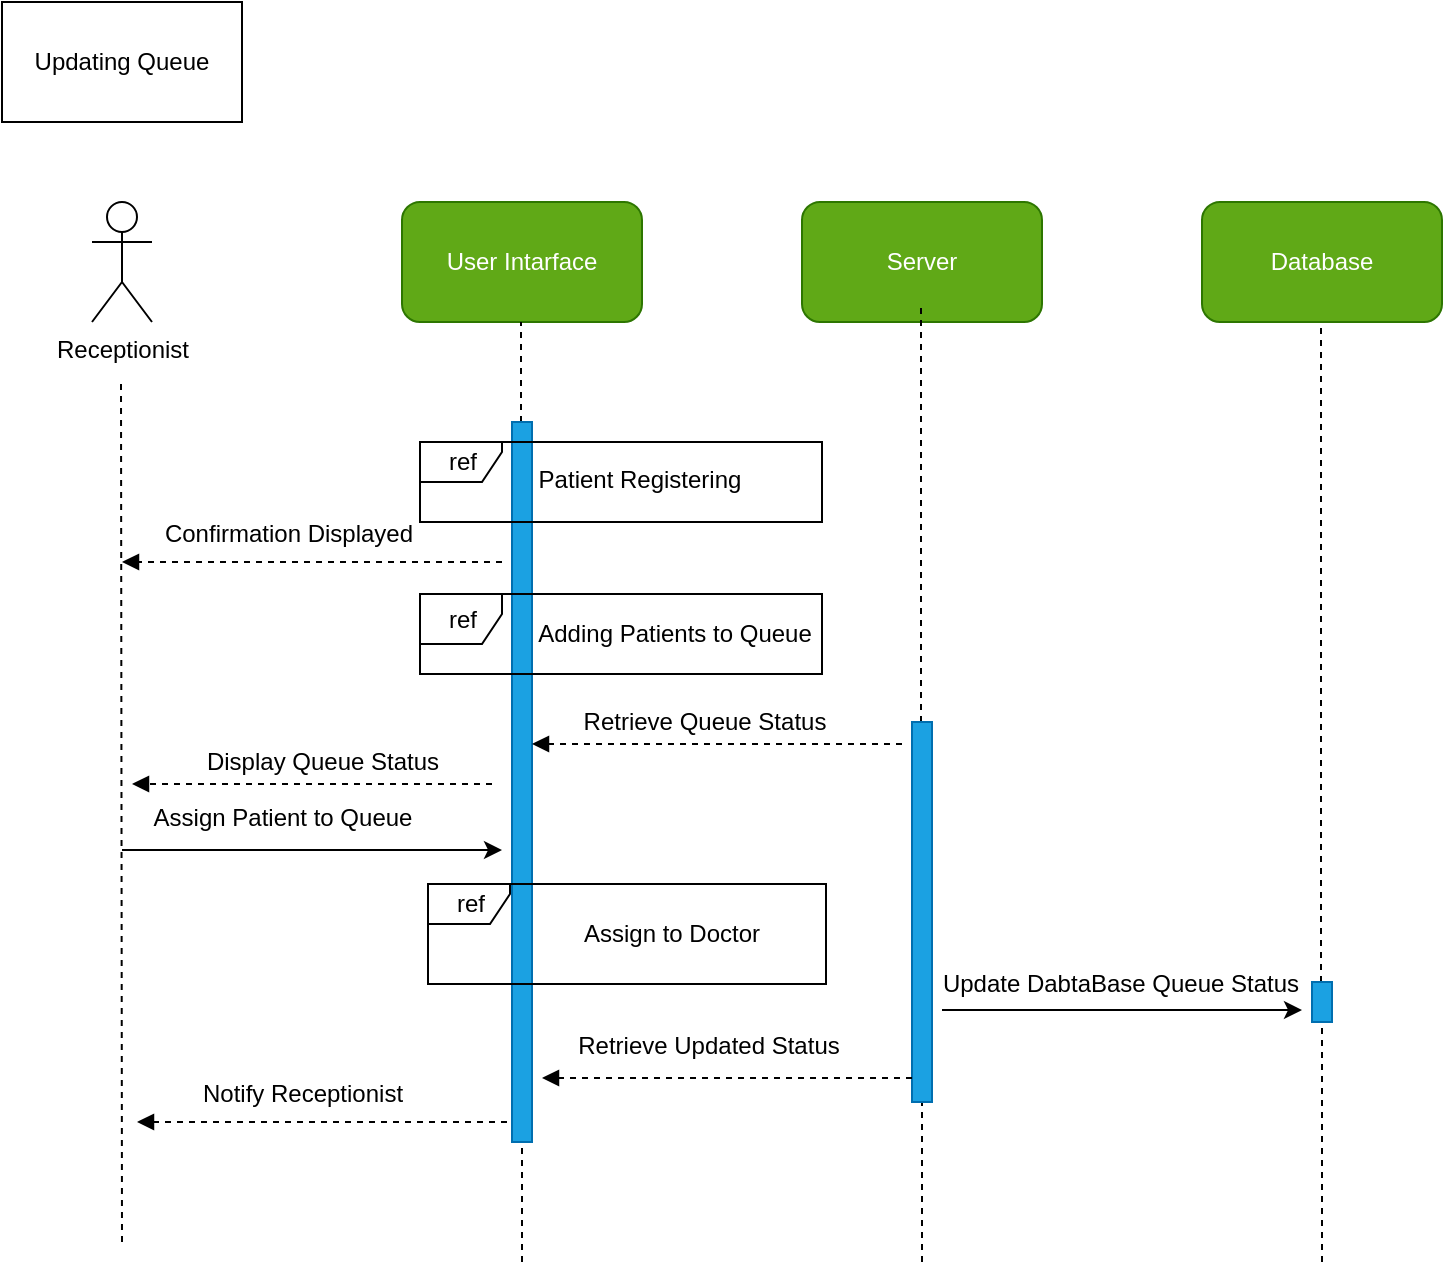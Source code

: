 <mxfile>
    <diagram id="bcsJxUHKy1LPDnOdBsES" name="Page-1">
        <mxGraphModel dx="867" dy="662" grid="1" gridSize="10" guides="1" tooltips="1" connect="1" arrows="1" fold="1" page="1" pageScale="1" pageWidth="850" pageHeight="1100" math="0" shadow="0">
            <root>
                <mxCell id="0"/>
                <mxCell id="1" parent="0"/>
                <mxCell id="2" value="" style="rounded=0;whiteSpace=wrap;html=1;" parent="1" vertex="1">
                    <mxGeometry x="30" y="20" width="120" height="60" as="geometry"/>
                </mxCell>
                <mxCell id="3" value="Updating Queue" style="text;html=1;strokeColor=none;fillColor=none;align=center;verticalAlign=middle;whiteSpace=wrap;rounded=0;" parent="1" vertex="1">
                    <mxGeometry x="40" y="35" width="100" height="30" as="geometry"/>
                </mxCell>
                <mxCell id="5" value="User Intarface" style="rounded=1;whiteSpace=wrap;html=1;fillColor=#60a917;fontColor=#ffffff;strokeColor=#2D7600;" parent="1" vertex="1">
                    <mxGeometry x="230" y="120" width="120" height="60" as="geometry"/>
                </mxCell>
                <mxCell id="6" value="Server" style="rounded=1;whiteSpace=wrap;html=1;fillColor=#60a917;fontColor=#ffffff;strokeColor=#2D7600;" parent="1" vertex="1">
                    <mxGeometry x="430" y="120" width="120" height="60" as="geometry"/>
                </mxCell>
                <mxCell id="7" value="Database" style="rounded=1;whiteSpace=wrap;html=1;fillColor=#60a917;fontColor=#ffffff;strokeColor=#2D7600;" parent="1" vertex="1">
                    <mxGeometry x="630" y="120" width="120" height="60" as="geometry"/>
                </mxCell>
                <mxCell id="8" value="Receptionist" style="shape=umlActor;verticalLabelPosition=bottom;verticalAlign=top;html=1;outlineConnect=0;" parent="1" vertex="1">
                    <mxGeometry x="75" y="120" width="30" height="60" as="geometry"/>
                </mxCell>
                <mxCell id="9" value="" style="endArrow=none;dashed=1;html=1;" parent="1" edge="1">
                    <mxGeometry width="50" height="50" relative="1" as="geometry">
                        <mxPoint x="90" y="640" as="sourcePoint"/>
                        <mxPoint x="89.5" y="210" as="targetPoint"/>
                    </mxGeometry>
                </mxCell>
                <mxCell id="10" value="" style="endArrow=none;dashed=1;html=1;startArrow=none;" parent="1" source="13" edge="1">
                    <mxGeometry width="50" height="50" relative="1" as="geometry">
                        <mxPoint x="290" y="660" as="sourcePoint"/>
                        <mxPoint x="289.5" y="180" as="targetPoint"/>
                    </mxGeometry>
                </mxCell>
                <mxCell id="11" value="" style="endArrow=none;dashed=1;html=1;startArrow=none;" parent="1" source="15" edge="1">
                    <mxGeometry width="50" height="50" relative="1" as="geometry">
                        <mxPoint x="490" y="650" as="sourcePoint"/>
                        <mxPoint x="489.5" y="170" as="targetPoint"/>
                    </mxGeometry>
                </mxCell>
                <mxCell id="12" value="" style="endArrow=none;dashed=1;html=1;startArrow=none;" parent="1" source="17" edge="1">
                    <mxGeometry width="50" height="50" relative="1" as="geometry">
                        <mxPoint x="690" y="660" as="sourcePoint"/>
                        <mxPoint x="689.5" y="180" as="targetPoint"/>
                    </mxGeometry>
                </mxCell>
                <mxCell id="14" value="" style="endArrow=none;dashed=1;html=1;" parent="1" target="13" edge="1">
                    <mxGeometry width="50" height="50" relative="1" as="geometry">
                        <mxPoint x="290" y="650" as="sourcePoint"/>
                        <mxPoint x="289.5" y="180" as="targetPoint"/>
                    </mxGeometry>
                </mxCell>
                <mxCell id="13" value="" style="html=1;points=[];perimeter=orthogonalPerimeter;fillColor=#1ba1e2;fontColor=#ffffff;strokeColor=#006EAF;" parent="1" vertex="1">
                    <mxGeometry x="285" y="230" width="10" height="360" as="geometry"/>
                </mxCell>
                <mxCell id="16" value="" style="endArrow=none;dashed=1;html=1;" parent="1" target="15" edge="1">
                    <mxGeometry width="50" height="50" relative="1" as="geometry">
                        <mxPoint x="490" y="650" as="sourcePoint"/>
                        <mxPoint x="489.5" y="170" as="targetPoint"/>
                    </mxGeometry>
                </mxCell>
                <mxCell id="15" value="" style="html=1;points=[];perimeter=orthogonalPerimeter;fillColor=#1ba1e2;fontColor=#ffffff;strokeColor=#006EAF;" parent="1" vertex="1">
                    <mxGeometry x="485" y="380" width="10" height="190" as="geometry"/>
                </mxCell>
                <mxCell id="18" value="" style="endArrow=none;dashed=1;html=1;" parent="1" target="17" edge="1">
                    <mxGeometry width="50" height="50" relative="1" as="geometry">
                        <mxPoint x="690" y="650" as="sourcePoint"/>
                        <mxPoint x="689.5" y="180" as="targetPoint"/>
                    </mxGeometry>
                </mxCell>
                <mxCell id="17" value="" style="html=1;points=[];perimeter=orthogonalPerimeter;fillColor=#1ba1e2;fontColor=#ffffff;strokeColor=#006EAF;" parent="1" vertex="1">
                    <mxGeometry x="685" y="510" width="10" height="20" as="geometry"/>
                </mxCell>
                <mxCell id="19" value="ref" style="shape=umlFrame;tabPosition=left;html=1;boundedLbl=1;labelInHeader=1;width=41;height=20;" parent="1" vertex="1">
                    <mxGeometry x="239" y="240" width="201" height="40" as="geometry"/>
                </mxCell>
                <mxCell id="20" value="Patient Registering" style="text;align=center;" parent="19" vertex="1">
                    <mxGeometry width="100" height="20" relative="1" as="geometry">
                        <mxPoint x="60" y="5" as="offset"/>
                    </mxGeometry>
                </mxCell>
                <mxCell id="21" value="" style="html=1;verticalAlign=bottom;labelBackgroundColor=none;endArrow=block;endFill=1;dashed=1;" parent="1" edge="1">
                    <mxGeometry width="160" relative="1" as="geometry">
                        <mxPoint x="280" y="300" as="sourcePoint"/>
                        <mxPoint x="90" y="300" as="targetPoint"/>
                    </mxGeometry>
                </mxCell>
                <mxCell id="22" value="Confirmation Displayed" style="text;html=1;align=center;verticalAlign=middle;resizable=0;points=[];autosize=1;strokeColor=none;fillColor=none;" parent="1" vertex="1">
                    <mxGeometry x="98" y="271" width="150" height="30" as="geometry"/>
                </mxCell>
                <mxCell id="24" value="Adding Patients to Queue" style="text;html=1;align=center;verticalAlign=middle;resizable=0;points=[];autosize=1;strokeColor=none;fillColor=none;" parent="1" vertex="1">
                    <mxGeometry x="286" y="321" width="160" height="30" as="geometry"/>
                </mxCell>
                <mxCell id="33" value="" style="html=1;verticalAlign=bottom;labelBackgroundColor=none;endArrow=block;endFill=1;dashed=1;" parent="1" edge="1">
                    <mxGeometry width="160" relative="1" as="geometry">
                        <mxPoint x="480" y="391" as="sourcePoint"/>
                        <mxPoint x="295" y="391" as="targetPoint"/>
                    </mxGeometry>
                </mxCell>
                <mxCell id="34" value="Retrieve Queue Status" style="text;html=1;align=center;verticalAlign=middle;resizable=0;points=[];autosize=1;strokeColor=none;fillColor=none;" parent="1" vertex="1">
                    <mxGeometry x="311" y="365" width="140" height="30" as="geometry"/>
                </mxCell>
                <mxCell id="35" value="" style="html=1;verticalAlign=bottom;labelBackgroundColor=none;endArrow=block;endFill=1;dashed=1;" parent="1" edge="1">
                    <mxGeometry width="160" relative="1" as="geometry">
                        <mxPoint x="275" y="411" as="sourcePoint"/>
                        <mxPoint x="95" y="411" as="targetPoint"/>
                    </mxGeometry>
                </mxCell>
                <mxCell id="36" value="Display Queue Status" style="text;html=1;align=center;verticalAlign=middle;resizable=0;points=[];autosize=1;strokeColor=none;fillColor=none;" parent="1" vertex="1">
                    <mxGeometry x="120" y="385" width="140" height="30" as="geometry"/>
                </mxCell>
                <mxCell id="37" value="ref" style="shape=umlFrame;tabPosition=left;html=1;boundedLbl=1;labelInHeader=1;width=41;height=25;" parent="1" vertex="1">
                    <mxGeometry x="239" y="316" width="201" height="40" as="geometry"/>
                </mxCell>
                <mxCell id="38" value="ref" style="shape=umlFrame;tabPosition=left;html=1;boundedLbl=1;labelInHeader=1;width=41;height=20;" parent="1" vertex="1">
                    <mxGeometry x="243" y="461" width="199" height="50" as="geometry"/>
                </mxCell>
                <mxCell id="40" value="Assign to Doctor" style="text;html=1;strokeColor=none;fillColor=none;align=center;verticalAlign=middle;whiteSpace=wrap;rounded=0;" parent="38" vertex="1">
                    <mxGeometry x="59.5" y="10" width="123.5" height="30" as="geometry"/>
                </mxCell>
                <mxCell id="41" value="" style="endArrow=classic;html=1;" parent="1" edge="1">
                    <mxGeometry width="50" height="50" relative="1" as="geometry">
                        <mxPoint x="500" y="524" as="sourcePoint"/>
                        <mxPoint x="680" y="524" as="targetPoint"/>
                    </mxGeometry>
                </mxCell>
                <mxCell id="42" value="" style="html=1;verticalAlign=bottom;labelBackgroundColor=none;endArrow=block;endFill=1;dashed=1;" parent="1" edge="1">
                    <mxGeometry width="160" relative="1" as="geometry">
                        <mxPoint x="485" y="558" as="sourcePoint"/>
                        <mxPoint x="300" y="558" as="targetPoint"/>
                    </mxGeometry>
                </mxCell>
                <mxCell id="43" value="Update DabtaBase Queue Status" style="text;html=1;align=center;verticalAlign=middle;resizable=0;points=[];autosize=1;strokeColor=none;fillColor=none;" parent="1" vertex="1">
                    <mxGeometry x="489" y="496" width="200" height="30" as="geometry"/>
                </mxCell>
                <mxCell id="44" value="" style="endArrow=classic;html=1;" parent="1" edge="1">
                    <mxGeometry width="50" height="50" relative="1" as="geometry">
                        <mxPoint x="90" y="444" as="sourcePoint"/>
                        <mxPoint x="280" y="444" as="targetPoint"/>
                    </mxGeometry>
                </mxCell>
                <mxCell id="45" value="Assign Patient to Queue" style="text;html=1;align=center;verticalAlign=middle;resizable=0;points=[];autosize=1;strokeColor=none;fillColor=none;" parent="1" vertex="1">
                    <mxGeometry x="95" y="413" width="150" height="30" as="geometry"/>
                </mxCell>
                <mxCell id="46" value="Retrieve Updated Status" style="text;html=1;align=center;verticalAlign=middle;resizable=0;points=[];autosize=1;strokeColor=none;fillColor=none;" parent="1" vertex="1">
                    <mxGeometry x="308" y="527" width="150" height="30" as="geometry"/>
                </mxCell>
                <mxCell id="47" value="" style="html=1;verticalAlign=bottom;labelBackgroundColor=none;endArrow=block;endFill=1;dashed=1;" parent="1" edge="1">
                    <mxGeometry width="160" relative="1" as="geometry">
                        <mxPoint x="282.5" y="580" as="sourcePoint"/>
                        <mxPoint x="97.5" y="580" as="targetPoint"/>
                    </mxGeometry>
                </mxCell>
                <mxCell id="48" value="Notify Receptionist" style="text;html=1;align=center;verticalAlign=middle;resizable=0;points=[];autosize=1;strokeColor=none;fillColor=none;" parent="1" vertex="1">
                    <mxGeometry x="120" y="551" width="120" height="30" as="geometry"/>
                </mxCell>
            </root>
        </mxGraphModel>
    </diagram>
</mxfile>